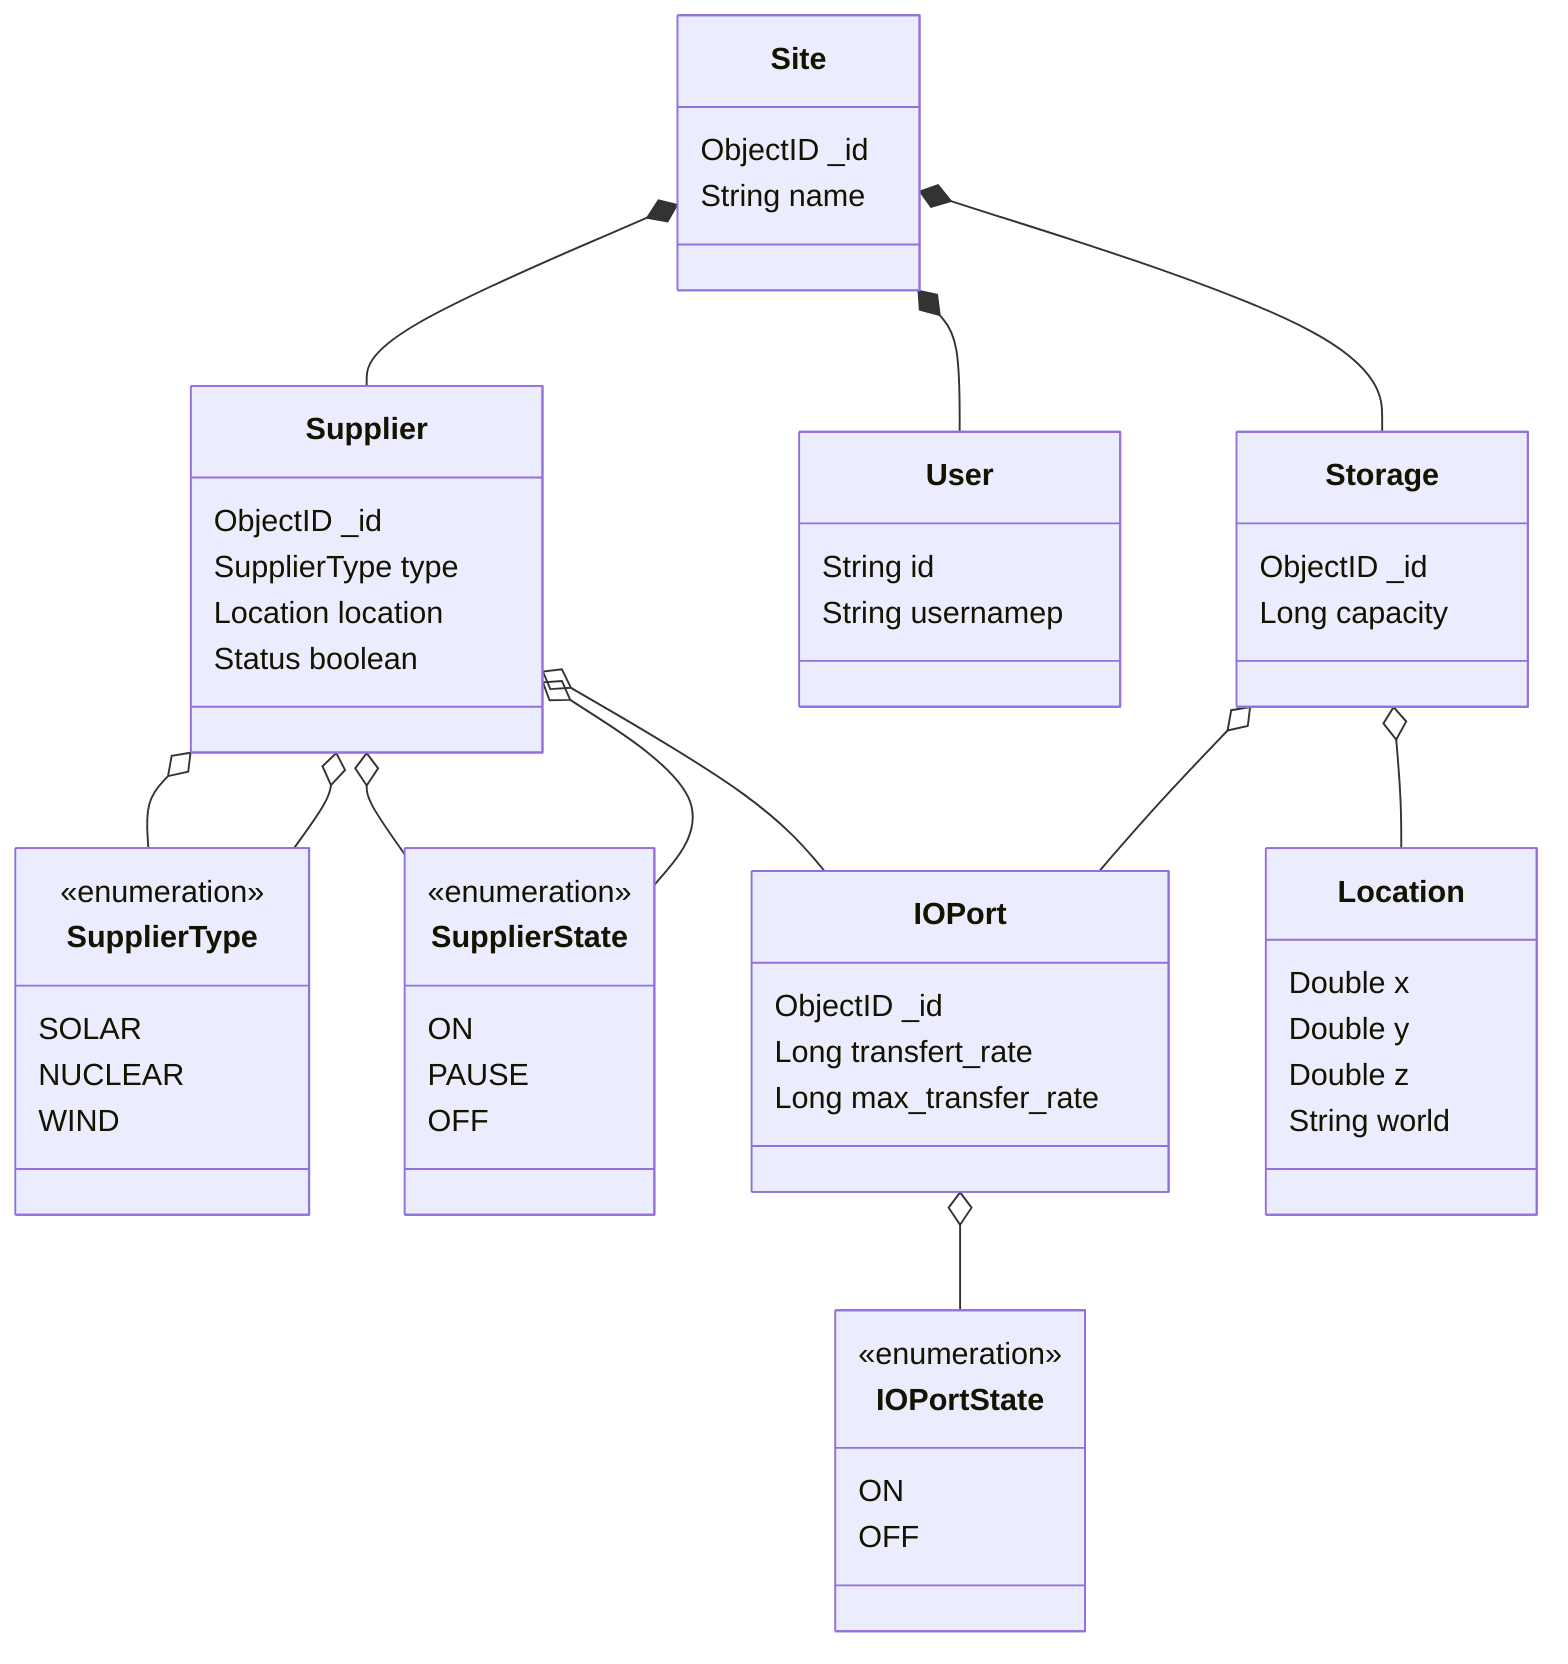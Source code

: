 classDiagram
    Supplier o-- SupplierType
    Supplier o-- SupplierState
    Site *-- User
    Site *-- Storage
    Site *-- Supplier
    Supplier o-- IOPort
    Supplier o-- SupplierState
    Supplier o-- SupplierType
    Storage o-- IOPort
    Storage o-- Location
    IOPort o-- IOPortState
      
    class Supplier {
          ObjectID _id
          SupplierType type
          Location location
          Status boolean
      }
    class User {
            String id
            String usernamep
      }
    class Location {
        Double x
        Double y
        Double z
        String world
    }
    class Site {
        ObjectID _id
        String name
    }
    class SupplierType {
        <<enumeration>>
        SOLAR
        NUCLEAR
        WIND
    }
    class SupplierState {
        <<enumeration>>
        ON
        PAUSE
        OFF
    }
    class IOPortState {
        <<enumeration>>
        ON
        OFF
    }
    class IOPort {
        ObjectID _id
        Long transfert_rate
        Long max_transfer_rate
    }
    class Storage {
        ObjectID _id
        Long capacity
    }